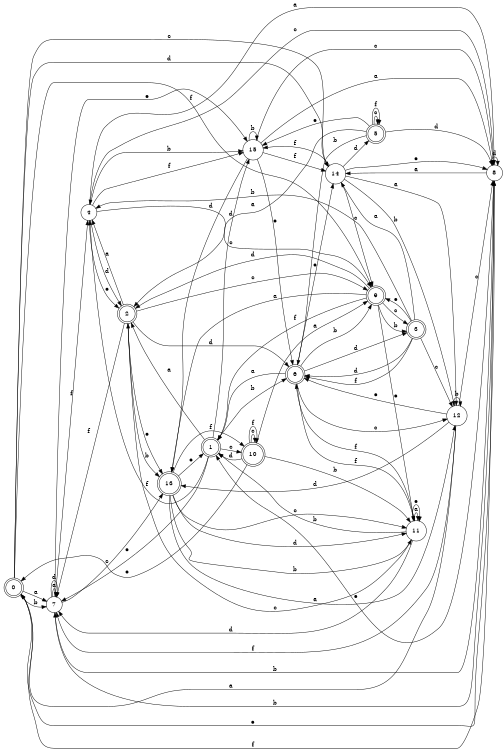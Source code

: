 digraph n13_1 {
__start0 [label="" shape="none"];

rankdir=LR;
size="8,5";

s0 [style="rounded,filled", color="black", fillcolor="white" shape="doublecircle", label="0"];
s1 [style="rounded,filled", color="black", fillcolor="white" shape="doublecircle", label="1"];
s2 [style="rounded,filled", color="black", fillcolor="white" shape="doublecircle", label="2"];
s3 [style="rounded,filled", color="black", fillcolor="white" shape="doublecircle", label="3"];
s4 [style="filled", color="black", fillcolor="white" shape="circle", label="4"];
s5 [style="rounded,filled", color="black", fillcolor="white" shape="doublecircle", label="5"];
s6 [style="rounded,filled", color="black", fillcolor="white" shape="doublecircle", label="6"];
s7 [style="filled", color="black", fillcolor="white" shape="circle", label="7"];
s8 [style="filled", color="black", fillcolor="white" shape="circle", label="8"];
s9 [style="rounded,filled", color="black", fillcolor="white" shape="doublecircle", label="9"];
s10 [style="rounded,filled", color="black", fillcolor="white" shape="doublecircle", label="10"];
s11 [style="filled", color="black", fillcolor="white" shape="circle", label="11"];
s12 [style="filled", color="black", fillcolor="white" shape="circle", label="12"];
s13 [style="rounded,filled", color="black", fillcolor="white" shape="doublecircle", label="13"];
s14 [style="filled", color="black", fillcolor="white" shape="circle", label="14"];
s15 [style="filled", color="black", fillcolor="white" shape="circle", label="15"];
s0 -> s7 [label="a"];
s0 -> s7 [label="b"];
s0 -> s14 [label="c"];
s0 -> s14 [label="d"];
s0 -> s8 [label="e"];
s0 -> s9 [label="f"];
s1 -> s2 [label="a"];
s1 -> s6 [label="b"];
s1 -> s10 [label="c"];
s1 -> s15 [label="d"];
s1 -> s7 [label="e"];
s1 -> s4 [label="f"];
s2 -> s4 [label="a"];
s2 -> s13 [label="b"];
s2 -> s9 [label="c"];
s2 -> s6 [label="d"];
s2 -> s13 [label="e"];
s2 -> s7 [label="f"];
s3 -> s14 [label="a"];
s3 -> s4 [label="b"];
s3 -> s12 [label="c"];
s3 -> s6 [label="d"];
s3 -> s9 [label="e"];
s3 -> s6 [label="f"];
s4 -> s8 [label="a"];
s4 -> s15 [label="b"];
s4 -> s9 [label="c"];
s4 -> s2 [label="d"];
s4 -> s2 [label="e"];
s4 -> s15 [label="f"];
s5 -> s2 [label="a"];
s5 -> s6 [label="b"];
s5 -> s5 [label="c"];
s5 -> s8 [label="d"];
s5 -> s15 [label="e"];
s5 -> s5 [label="f"];
s6 -> s1 [label="a"];
s6 -> s9 [label="b"];
s6 -> s12 [label="c"];
s6 -> s3 [label="d"];
s6 -> s14 [label="e"];
s6 -> s11 [label="f"];
s7 -> s7 [label="a"];
s7 -> s8 [label="b"];
s7 -> s13 [label="c"];
s7 -> s7 [label="d"];
s7 -> s15 [label="e"];
s7 -> s4 [label="f"];
s8 -> s14 [label="a"];
s8 -> s7 [label="b"];
s8 -> s4 [label="c"];
s8 -> s8 [label="d"];
s8 -> s1 [label="e"];
s8 -> s0 [label="f"];
s9 -> s13 [label="a"];
s9 -> s3 [label="b"];
s9 -> s3 [label="c"];
s9 -> s2 [label="d"];
s9 -> s11 [label="e"];
s9 -> s1 [label="f"];
s10 -> s9 [label="a"];
s10 -> s11 [label="b"];
s10 -> s10 [label="c"];
s10 -> s1 [label="d"];
s10 -> s0 [label="e"];
s10 -> s10 [label="f"];
s11 -> s11 [label="a"];
s11 -> s1 [label="b"];
s11 -> s2 [label="c"];
s11 -> s7 [label="d"];
s11 -> s11 [label="e"];
s11 -> s6 [label="f"];
s12 -> s0 [label="a"];
s12 -> s12 [label="b"];
s12 -> s8 [label="c"];
s12 -> s13 [label="d"];
s12 -> s6 [label="e"];
s12 -> s7 [label="f"];
s13 -> s12 [label="a"];
s13 -> s11 [label="b"];
s13 -> s11 [label="c"];
s13 -> s11 [label="d"];
s13 -> s1 [label="e"];
s13 -> s10 [label="f"];
s14 -> s12 [label="a"];
s14 -> s12 [label="b"];
s14 -> s9 [label="c"];
s14 -> s5 [label="d"];
s14 -> s8 [label="e"];
s14 -> s15 [label="f"];
s15 -> s8 [label="a"];
s15 -> s15 [label="b"];
s15 -> s8 [label="c"];
s15 -> s13 [label="d"];
s15 -> s6 [label="e"];
s15 -> s14 [label="f"];

}